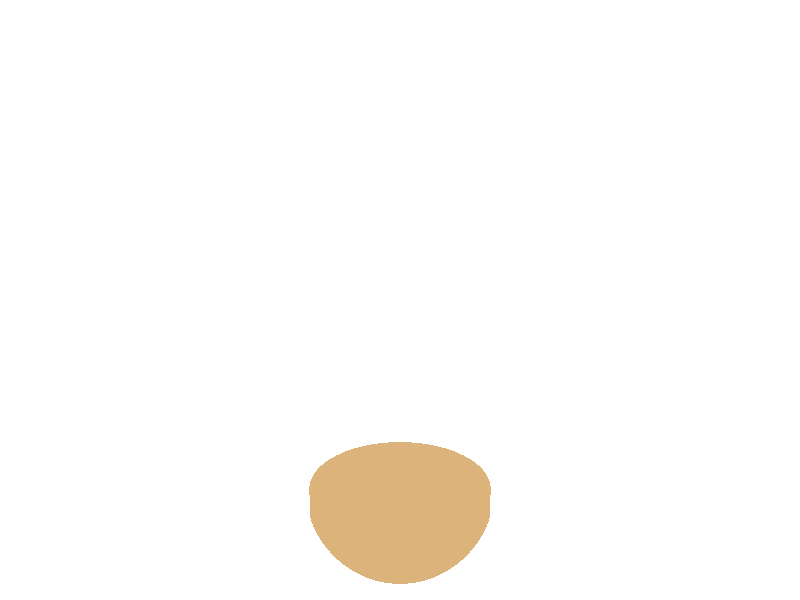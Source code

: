 
#include "colors.inc"
#include "metals.inc"
#include "textures.inc"
                    
/*                   
#local bol = merge {
                object{o1}
                object{o2}
                object{o3}
            }
#declare cuenco = difference{
                object{bol}
                object{bol scale 0.97 translate<0,0.08,0>}
            }

*/
#local base_sphere = sphere{<0,-4.5,0>  4.5 texture { Copper_Metal }}
#local base_box = box{<-5,-8.7, -5>, <5,3, 5> texture { Copper_Metal }}
//base_sphere
//base_box

#local base_bowl = difference{
     		object{base_sphere}
     		object{base_box translate<0,0,0>}
     		texture { Copper_Metal }
}
//base_bowl

#local medium_sphere = sphere{<0,-6.06,0>  3.1 texture { Copper_Metal } }
#local medium_box_up = box{<-5,-7,-5>, <5,0, 5>  texture { Copper_Metal } }
#local medium_box_down = box{<-4.5,-10,-4.5>, <4.5,-8.7, 4.5>  texture { Copper_Metal } }
//medium_sphere
//medium_box_down
//medium_box_up

#local medium_bowl  = difference{
	object{medium_sphere}
	object{medium_box_down}
	object{medium_box_up}
	texture { Copper_Metal }
}
//medium_bowl
#local bowl_without_cone = merge{
	object{base_bowl}
	object{medium_bowl}
	texture { Copper_Metal }
}
//bowl_without_cone
#local final_bowl = cone {<0,-7,0>,2.95, <0,-6.15,0>, 2.95 texture { Copper_Metal } } 
//final_bowl
#local bowl_with_cone = merge{
	object{base_bowl}
	object{medium_bowl}
	object{final_bowl}
	texture { Copper_Metal }
}
//bowl_with_cone
#declare cuenco = difference{
                object{bowl_with_cone}
                object{bowl_with_cone scale 0.98 translate<0,0.72,0>}
                texture { Copper_Metal }
}
cuenco

background {color White}
camera {
	location <-0,4,-18>
	look_at <0, 0, 0>
}
light_source{
<0,5, -5>
color rgb<1,1,1>
}
